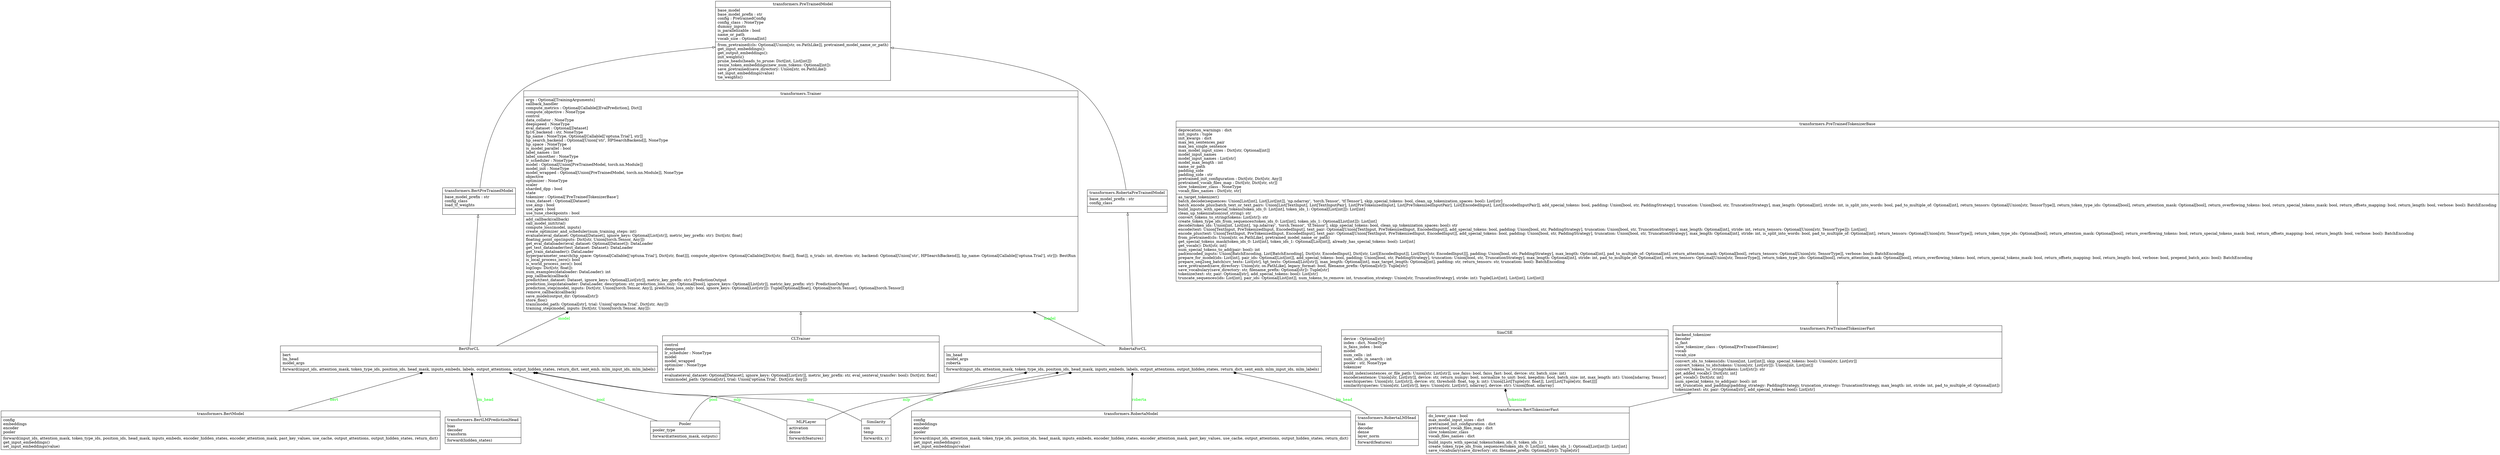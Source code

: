 digraph "classes" {
charset="utf-8"
rankdir=BT
"0" [label="{BertForCL|bert\llm_head\lmodel_args\l|forward(input_ids, attention_mask, token_type_ids, position_ids, head_mask, inputs_embeds, labels, output_attentions, output_hidden_states, return_dict, sent_emb, mlm_input_ids, mlm_labels)\l}", shape="record"];
"1" [label="{CLTrainer|control\ldeepspeed\llr_scheduler : NoneType\lmodel\lmodel_wrapped\loptimizer : NoneType\lstate\l|evaluate(eval_dataset: Optional[Dataset], ignore_keys: Optional[List[str]], metric_key_prefix: str, eval_senteval_transfer: bool): Dict[str, float]\ltrain(model_path: Optional[str], trial: Union['optuna.Trial', Dict[str, Any]])\l}", shape="record"];
"2" [label="{MLPLayer|activation\ldense\l|forward(features)\l}", shape="record"];
"3" [label="{Pooler|pooler_type\l|forward(attention_mask, outputs)\l}", shape="record"];
"4" [label="{RobertaForCL|lm_head\lmodel_args\lroberta\l|forward(input_ids, attention_mask, token_type_ids, position_ids, head_mask, inputs_embeds, labels, output_attentions, output_hidden_states, return_dict, sent_emb, mlm_input_ids, mlm_labels)\l}", shape="record"];
"5" [label="{SimCSE|device : Optional[str]\lindex : dict, NoneType\lis_faiss_index : bool\lmodel\lnum_cells : int\lnum_cells_in_search : int\lpooler : str, NoneType\ltokenizer\l|build_index(sentences_or_file_path: Union[str, List[str]], use_faiss: bool, faiss_fast: bool, device: str, batch_size: int)\lencode(sentence: Union[str, List[str]], device: str, return_numpy: bool, normalize_to_unit: bool, keepdim: bool, batch_size: int, max_length: int): Union[ndarray, Tensor]\lsearch(queries: Union[str, List[str]], device: str, threshold: float, top_k: int): Union[List[Tuple[str, float]], List[List[Tuple[str, float]]]]\lsimilarity(queries: Union[str, List[str]], keys: Union[str, List[str], ndarray], device: str): Union[float, ndarray]\l}", shape="record"];
"6" [label="{Similarity|cos\ltemp\l|forward(x, y)\l}", shape="record"];
"7" [label="{transformers.BertPreTrainedModel|base_model_prefix : str\lconfig_class\lload_tf_weights\l|}", shape="record"];
"8" [label="{transformers.PreTrainedModel|base_model\lbase_model_prefix : str\lconfig : PretrainedConfig\lconfig_class : NoneType\ldummy_inputs\lis_parallelizable : bool\lname_or_path\lvocab_size : Optional[int]\l|from_pretrained(cls: Optional[Union[str, os.PathLike]], pretrained_model_name_or_path)\lget_input_embeddings(): \lget_output_embeddings(): \linit_weights()\lprune_heads(heads_to_prune: Dict[int, List[int]])\lresize_token_embeddings(new_num_tokens: Optional[int]): \lsave_pretrained(save_directory: Union[str, os.PathLike])\lset_input_embeddings(value)\ltie_weights()\l}", shape="record"];
"9" [label="{transformers.Trainer|args : Optional[TrainingArguments]\lcallback_handler\lcompute_metrics : Optional[Callable[[EvalPrediction], Dict]]\lcompute_objective : NoneType\lcontrol\ldata_collator : NoneType\ldeepspeed : NoneType\leval_dataset : Optional[Dataset]\lfp16_backend : str, NoneType\lhp_name : NoneType, Optional[Callable[['optuna.Trial'], str]]\lhp_search_backend : Optional[Union['str', HPSearchBackend]], NoneType\lhp_space : NoneType\lis_model_parallel : bool\llabel_names : list\llabel_smoother : NoneType\llr_scheduler : NoneType\lmodel : Optional[Union[PreTrainedModel, torch.nn.Module]]\lmodel_init : NoneType\lmodel_wrapped : Optional[Union[PreTrainedModel, torch.nn.Module]], NoneType\lobjective\loptimizer : NoneType\lscaler\lsharded_dpp : bool\lstate\ltokenizer : Optional['PreTrainedTokenizerBase']\ltrain_dataset : Optional[Dataset]\luse_amp : bool\luse_apex : bool\luse_tune_checkpoints : bool\l|add_callback(callback)\lcall_model_init(trial)\lcompute_loss(model, inputs)\lcreate_optimizer_and_scheduler(num_training_steps: int)\levaluate(eval_dataset: Optional[Dataset], ignore_keys: Optional[List[str]], metric_key_prefix: str): Dict[str, float]\lfloating_point_ops(inputs: Dict[str, Union[torch.Tensor, Any]])\lget_eval_dataloader(eval_dataset: Optional[Dataset]): DataLoader\lget_test_dataloader(test_dataset: Dataset): DataLoader\lget_train_dataloader(): DataLoader\lhyperparameter_search(hp_space: Optional[Callable[['optuna.Trial'], Dict[str, float]]], compute_objective: Optional[Callable[[Dict[str, float]], float]], n_trials: int, direction: str, backend: Optional[Union['str', HPSearchBackend]], hp_name: Optional[Callable[['optuna.Trial'], str]]): BestRun\lis_local_process_zero(): bool\lis_world_process_zero(): bool\llog(logs: Dict[str, float]): \lnum_examples(dataloader: DataLoader): int\lpop_callback(callback)\lpredict(test_dataset: Dataset, ignore_keys: Optional[List[str]], metric_key_prefix: str): PredictionOutput\lprediction_loop(dataloader: DataLoader, description: str, prediction_loss_only: Optional[bool], ignore_keys: Optional[List[str]], metric_key_prefix: str): PredictionOutput\lprediction_step(model, inputs: Dict[str, Union[torch.Tensor, Any]], prediction_loss_only: bool, ignore_keys: Optional[List[str]]): Tuple[Optional[float], Optional[torch.Tensor], Optional[torch.Tensor]]\lremove_callback(callback)\lsave_model(output_dir: Optional[str])\lstore_flos()\ltrain(model_path: Optional[str], trial: Union['optuna.Trial', Dict[str, Any]])\ltraining_step(model, inputs: Dict[str, Union[torch.Tensor, Any]]): \l}", shape="record"];
"10" [label="{transformers.RobertaPreTrainedModel|base_model_prefix : str\lconfig_class\l|}", shape="record"];
"11" [label="{transformers.BertTokenizerFast|do_lower_case : bool\lmax_model_input_sizes : dict\lpretrained_init_configuration : dict\lpretrained_vocab_files_map : dict\lslow_tokenizer_class\lvocab_files_names : dict\l|build_inputs_with_special_tokens(token_ids_0, token_ids_1)\lcreate_token_type_ids_from_sequences(token_ids_0: List[int], token_ids_1: Optional[List[int]]): List[int]\lsave_vocabulary(save_directory: str, filename_prefix: Optional[str]): Tuple[str]\l}", shape="record"];
"12" [label="{transformers.PreTrainedTokenizerFast|backend_tokenizer\ldecoder\lis_fast\lslow_tokenizer_class : Optional[PreTrainedTokenizer]\lvocab\lvocab_size\l|convert_ids_to_tokens(ids: Union[int, List[int]], skip_special_tokens: bool): Union[str, List[str]]\lconvert_tokens_to_ids(tokens: Union[str, List[str]]): Union[int, List[int]]\lconvert_tokens_to_string(tokens: List[str]): str\lget_added_vocab(): Dict[str, int]\lget_vocab(): Dict[str, int]\lnum_special_tokens_to_add(pair: bool): int\lset_truncation_and_padding(padding_strategy: PaddingStrategy, truncation_strategy: TruncationStrategy, max_length: int, stride: int, pad_to_multiple_of: Optional[int])\ltokenize(text: str, pair: Optional[str], add_special_tokens: bool): List[str]\l}", shape="record"];
"13" [label="{transformers.PreTrainedTokenizerBase|deprecation_warnings : dict\linit_inputs : tuple\linit_kwargs : dict\lmax_len_sentences_pair\lmax_len_single_sentence\lmax_model_input_sizes : Dict[str, Optional[int]]\lmodel_input_names\lmodel_input_names : List[str]\lmodel_max_length : int\lname_or_path\lpadding_side\lpadding_side : str\lpretrained_init_configuration : Dict[str, Dict[str, Any]]\lpretrained_vocab_files_map : Dict[str, Dict[str, str]]\lslow_tokenizer_class : NoneType\lvocab_files_names : Dict[str, str]\l|as_target_tokenizer()\lbatch_decode(sequences: Union[List[int], List[List[int]], 'np.ndarray', 'torch.Tensor', 'tf.Tensor'], skip_special_tokens: bool, clean_up_tokenization_spaces: bool): List[str]\lbatch_encode_plus(batch_text_or_text_pairs: Union[List[TextInput], List[TextInputPair], List[PreTokenizedInput], List[PreTokenizedInputPair], List[EncodedInput], List[EncodedInputPair]], add_special_tokens: bool, padding: Union[bool, str, PaddingStrategy], truncation: Union[bool, str, TruncationStrategy], max_length: Optional[int], stride: int, is_split_into_words: bool, pad_to_multiple_of: Optional[int], return_tensors: Optional[Union[str, TensorType]], return_token_type_ids: Optional[bool], return_attention_mask: Optional[bool], return_overflowing_tokens: bool, return_special_tokens_mask: bool, return_offsets_mapping: bool, return_length: bool, verbose: bool): BatchEncoding\lbuild_inputs_with_special_tokens(token_ids_0: List[int], token_ids_1: Optional[List[int]]): List[int]\lclean_up_tokenization(out_string): str\lconvert_tokens_to_string(tokens: List[str]): str\lcreate_token_type_ids_from_sequences(token_ids_0: List[int], token_ids_1: Optional[List[int]]): List[int]\ldecode(token_ids: Union[int, List[int], 'np.ndarray', 'torch.Tensor', 'tf.Tensor'], skip_special_tokens: bool, clean_up_tokenization_spaces: bool): str\lencode(text: Union[TextInput, PreTokenizedInput, EncodedInput], text_pair: Optional[Union[TextInput, PreTokenizedInput, EncodedInput]], add_special_tokens: bool, padding: Union[bool, str, PaddingStrategy], truncation: Union[bool, str, TruncationStrategy], max_length: Optional[int], stride: int, return_tensors: Optional[Union[str, TensorType]]): List[int]\lencode_plus(text: Union[TextInput, PreTokenizedInput, EncodedInput], text_pair: Optional[Union[TextInput, PreTokenizedInput, EncodedInput]], add_special_tokens: bool, padding: Union[bool, str, PaddingStrategy], truncation: Union[bool, str, TruncationStrategy], max_length: Optional[int], stride: int, is_split_into_words: bool, pad_to_multiple_of: Optional[int], return_tensors: Optional[Union[str, TensorType]], return_token_type_ids: Optional[bool], return_attention_mask: Optional[bool], return_overflowing_tokens: bool, return_special_tokens_mask: bool, return_offsets_mapping: bool, return_length: bool, verbose: bool): BatchEncoding\lfrom_pretrained(cls: Union[str, os.PathLike], pretrained_model_name_or_path)\lget_special_tokens_mask(token_ids_0: List[int], token_ids_1: Optional[List[int]], already_has_special_tokens: bool): List[int]\lget_vocab(): Dict[str, int]\lnum_special_tokens_to_add(pair: bool): int\lpad(encoded_inputs: Union[BatchEncoding, List[BatchEncoding], Dict[str, EncodedInput], Dict[str, List[EncodedInput]], List[Dict[str, EncodedInput]]], padding: Union[bool, str, PaddingStrategy], max_length: Optional[int], pad_to_multiple_of: Optional[int], return_attention_mask: Optional[bool], return_tensors: Optional[Union[str, TensorType]], verbose: bool): BatchEncoding\lprepare_for_model(ids: List[int], pair_ids: Optional[List[int]], add_special_tokens: bool, padding: Union[bool, str, PaddingStrategy], truncation: Union[bool, str, TruncationStrategy], max_length: Optional[int], stride: int, pad_to_multiple_of: Optional[int], return_tensors: Optional[Union[str, TensorType]], return_token_type_ids: Optional[bool], return_attention_mask: Optional[bool], return_overflowing_tokens: bool, return_special_tokens_mask: bool, return_offsets_mapping: bool, return_length: bool, verbose: bool, prepend_batch_axis: bool): BatchEncoding\lprepare_seq2seq_batch(src_texts: List[str], tgt_texts: Optional[List[str]], max_length: Optional[int], max_target_length: Optional[int], padding: str, return_tensors: str, truncation: bool): BatchEncoding\lsave_pretrained(save_directory: Union[str, os.PathLike], legacy_format: bool, filename_prefix: Optional[str]): Tuple[str]\lsave_vocabulary(save_directory: str, filename_prefix: Optional[str]): Tuple[str]\ltokenize(text: str, pair: Optional[str], add_special_tokens: bool): List[str]\ltruncate_sequences(ids: List[int], pair_ids: Optional[List[int]], num_tokens_to_remove: int, truncation_strategy: Union[str, TruncationStrategy], stride: int): Tuple[List[int], List[int], List[int]]\l}", shape="record"];
"14" [label="{transformers.BertModel|config\lembeddings\lencoder\lpooler\l|forward(input_ids, attention_mask, token_type_ids, position_ids, head_mask, inputs_embeds, encoder_hidden_states, encoder_attention_mask, past_key_values, use_cache, output_attentions, output_hidden_states, return_dict)\lget_input_embeddings()\lset_input_embeddings(value)\l}", shape="record"];
"15" [label="{transformers.BertLMPredictionHead|bias\ldecoder\ltransform\l|forward(hidden_states)\l}", shape="record"];
"16" [label="{transformers.RobertaModel|config\lembeddings\lencoder\lpooler\l|forward(input_ids, attention_mask, token_type_ids, position_ids, head_mask, inputs_embeds, encoder_hidden_states, encoder_attention_mask, past_key_values, use_cache, output_attentions, output_hidden_states, return_dict)\lget_input_embeddings()\lset_input_embeddings(value)\l}", shape="record"];
"17" [label="{transformers.RobertaLMHead|bias\ldecoder\ldense\llayer_norm\l|forward(features)\l}", shape="record"];
"0" -> "7" [arrowhead="empty", arrowtail="none"];
"7" -> "8" [arrowhead="empty", arrowtail="none"];
"1" -> "9" [arrowhead="empty", arrowtail="none"];
"4" -> "10" [arrowhead="empty", arrowtail="none"];
"10" -> "8" [arrowhead="empty", arrowtail="none"];
"11" -> "12" [arrowhead="empty", arrowtail="none"];
"12" -> "13" [arrowhead="empty", arrowtail="none"];
"0" -> "9" [arrowhead="diamond", arrowtail="none", fontcolor="green", label="model", style="solid"];
"4" -> "9" [arrowhead="diamond", arrowtail="none", fontcolor="green", label="model", style="solid"];
"11" -> "5" [arrowhead="diamond", arrowtail="none", fontcolor="green", label="tokenizer", style="solid"];
"3" -> "0" [arrowhead="diamond", arrowtail="none", fontcolor="green", label="pool", style="solid"];
"3" -> "4" [arrowhead="diamond", arrowtail="none", fontcolor="green", label="pool", style="solid"];
"2" -> "0" [arrowhead="diamond", arrowtail="none", fontcolor="green", label="mlp", style="solid"];
"2" -> "4" [arrowhead="diamond", arrowtail="none", fontcolor="green", label="mlp", style="solid"];
"6" -> "0" [arrowhead="diamond", arrowtail="none", fontcolor="green", label="sim", style="solid"];
"6" -> "4" [arrowhead="diamond", arrowtail="none", fontcolor="green", label="sim", style="solid"];
"14" -> "0" [arrowhead="diamond", arrowtail="none", fontcolor="green", label="bert", style="solid"];
"15" -> "0" [arrowhead="diamond", arrowtail="none", fontcolor="green", label="lm_head", style="solid"];
"16" -> "4" [arrowhead="diamond", arrowtail="none", fontcolor="green", label="roberta", style="solid"];
"17" -> "4" [arrowhead="diamond", arrowtail="none", fontcolor="green", label="lm_head", style="solid"];
}
